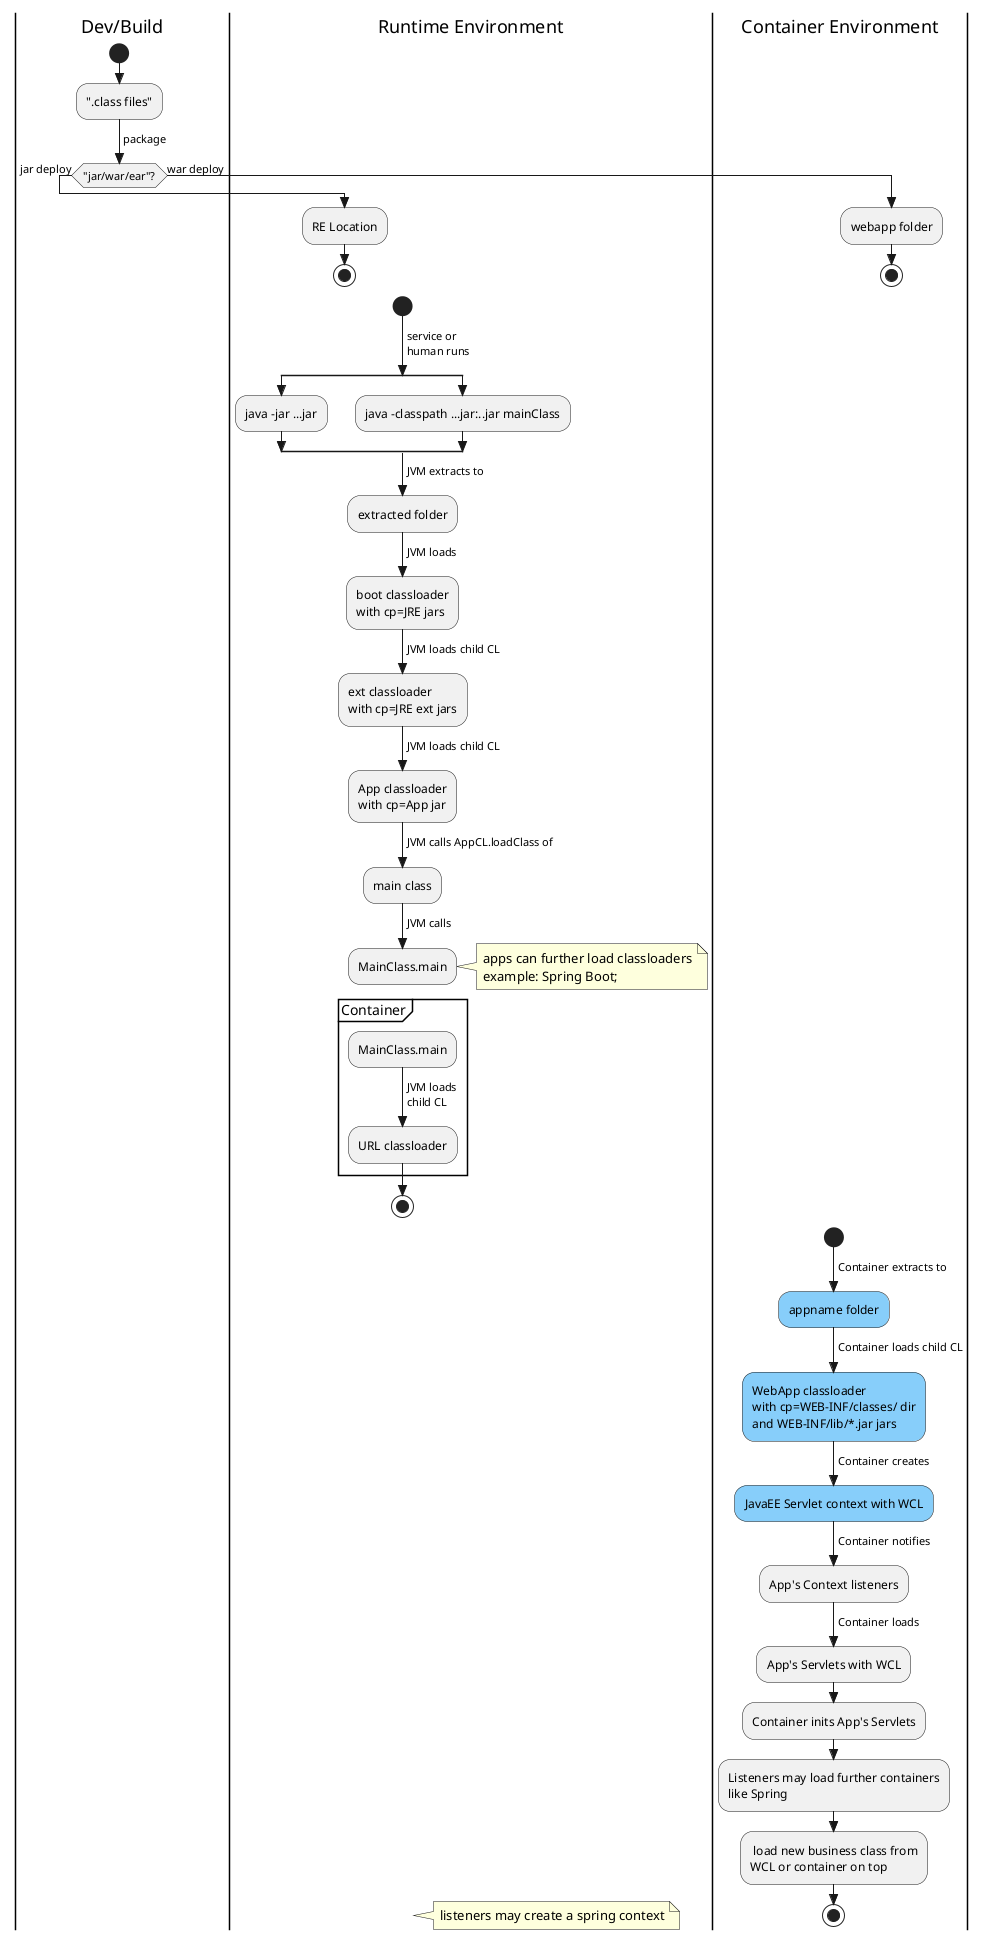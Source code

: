 @startuml
skinparam style strictuml
skinparam defaultFontName Arial

|Dev/Build|
start
:".class files";
-> package;
if ("jar/war/ear"?) equals (jar) then
->jar deploy;
|Runtime Environment|
:RE Location;
stop
else
->war deploy;
|Container Environment|
:webapp folder;
stop
endif


|Runtime Environment|
start
-> service or 
human runs;
split
:java -jar ...jar;
split again
:java -classpath ...jar:..jar mainClass;
end split
->JVM extracts to;
:extracted folder;
->JVM loads;
:boot classloader
with cp=JRE jars;
->JVM loads child CL;
:ext classloader 
with cp=JRE ext jars;
->JVM loads child CL;
:App classloader
with cp=App jar;
->JVM calls AppCL.loadClass of;
:main class;
->JVM calls;
:MainClass.main;
note right
apps can further load classloaders
example: Spring Boot;
end note
-[hidden]->

partition Container {
:MainClass.main;
-> JVM loads 
child CL;
:URL classloader;
}
stop

|Container Environment|
start
->Container extracts to;
#LightSkyBlue:appname folder;
->Container loads child CL;
#LightSkyBlue:WebApp classloader
with cp=WEB-INF/classes/ dir
and WEB-INF/lib/*.jar jars;

->Container creates;
#LightSkyBlue:JavaEE Servlet context with WCL;
->Container notifies;
:App's Context listeners;
->Container loads;
:App's Servlets with WCL;
:Container inits App's Servlets;
:Listeners may load further containers
like Spring;
: load new business class from 
WCL or container on top;
stop

|Runtime Environment|
note right
listeners may create a spring context
end note


@enduml
